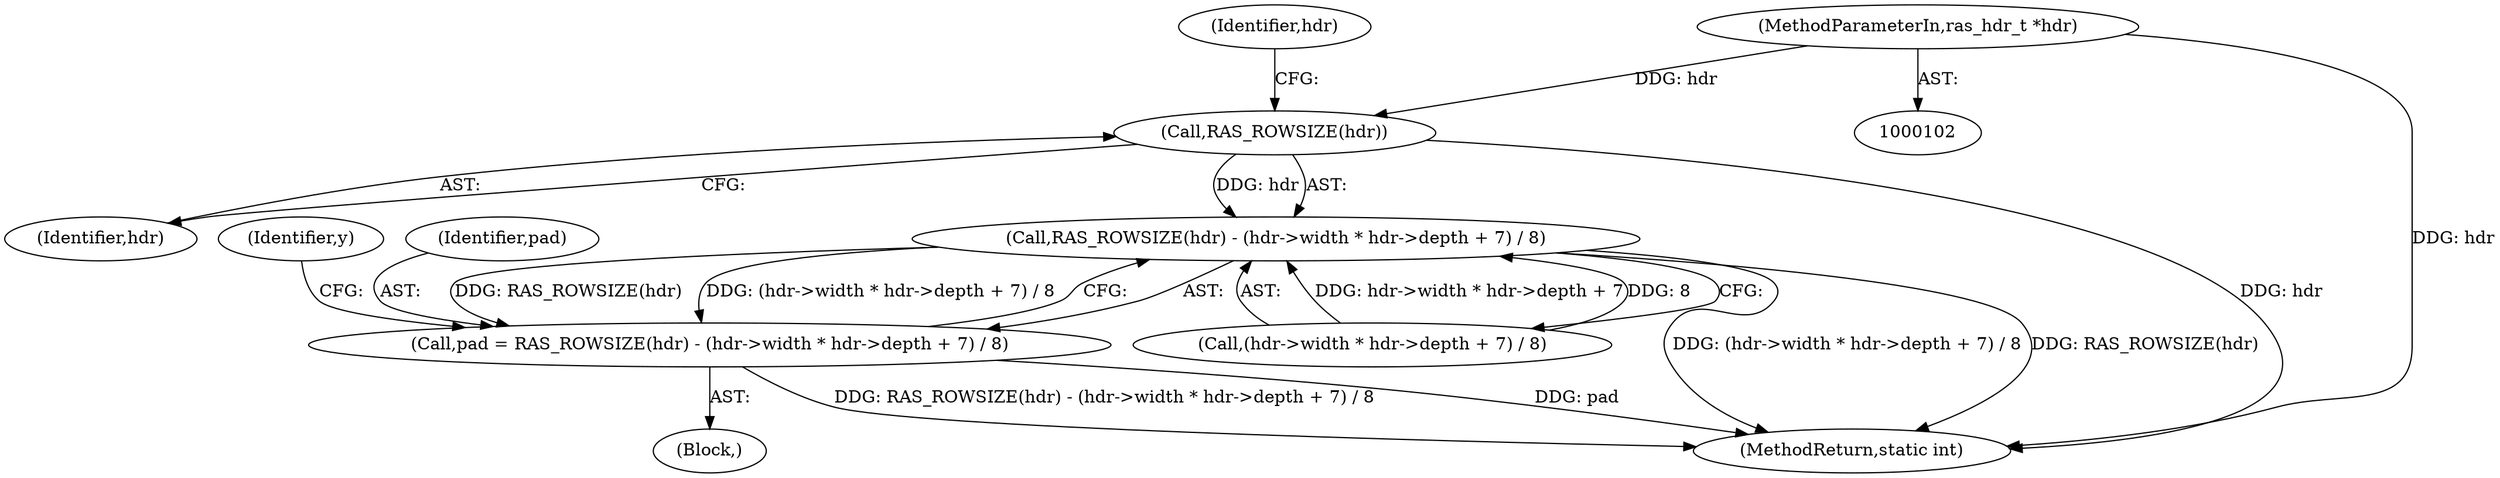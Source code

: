 digraph "0_jasper_411a4068f8c464e883358bf403a3e25158863823_0@pointer" {
"1000146" [label="(Call,RAS_ROWSIZE(hdr))"];
"1000104" [label="(MethodParameterIn,ras_hdr_t *hdr)"];
"1000145" [label="(Call,RAS_ROWSIZE(hdr) - (hdr->width * hdr->depth + 7) / 8)"];
"1000143" [label="(Call,pad = RAS_ROWSIZE(hdr) - (hdr->width * hdr->depth + 7) / 8)"];
"1000161" [label="(Identifier,y)"];
"1000104" [label="(MethodParameterIn,ras_hdr_t *hdr)"];
"1000144" [label="(Identifier,pad)"];
"1000147" [label="(Identifier,hdr)"];
"1000152" [label="(Identifier,hdr)"];
"1000146" [label="(Call,RAS_ROWSIZE(hdr))"];
"1000145" [label="(Call,RAS_ROWSIZE(hdr) - (hdr->width * hdr->depth + 7) / 8)"];
"1000148" [label="(Call,(hdr->width * hdr->depth + 7) / 8)"];
"1000338" [label="(MethodReturn,static int)"];
"1000107" [label="(Block,)"];
"1000143" [label="(Call,pad = RAS_ROWSIZE(hdr) - (hdr->width * hdr->depth + 7) / 8)"];
"1000146" -> "1000145"  [label="AST: "];
"1000146" -> "1000147"  [label="CFG: "];
"1000147" -> "1000146"  [label="AST: "];
"1000152" -> "1000146"  [label="CFG: "];
"1000146" -> "1000338"  [label="DDG: hdr"];
"1000146" -> "1000145"  [label="DDG: hdr"];
"1000104" -> "1000146"  [label="DDG: hdr"];
"1000104" -> "1000102"  [label="AST: "];
"1000104" -> "1000338"  [label="DDG: hdr"];
"1000145" -> "1000143"  [label="AST: "];
"1000145" -> "1000148"  [label="CFG: "];
"1000148" -> "1000145"  [label="AST: "];
"1000143" -> "1000145"  [label="CFG: "];
"1000145" -> "1000338"  [label="DDG: (hdr->width * hdr->depth + 7) / 8"];
"1000145" -> "1000338"  [label="DDG: RAS_ROWSIZE(hdr)"];
"1000145" -> "1000143"  [label="DDG: RAS_ROWSIZE(hdr)"];
"1000145" -> "1000143"  [label="DDG: (hdr->width * hdr->depth + 7) / 8"];
"1000148" -> "1000145"  [label="DDG: hdr->width * hdr->depth + 7"];
"1000148" -> "1000145"  [label="DDG: 8"];
"1000143" -> "1000107"  [label="AST: "];
"1000144" -> "1000143"  [label="AST: "];
"1000161" -> "1000143"  [label="CFG: "];
"1000143" -> "1000338"  [label="DDG: pad"];
"1000143" -> "1000338"  [label="DDG: RAS_ROWSIZE(hdr) - (hdr->width * hdr->depth + 7) / 8"];
}
